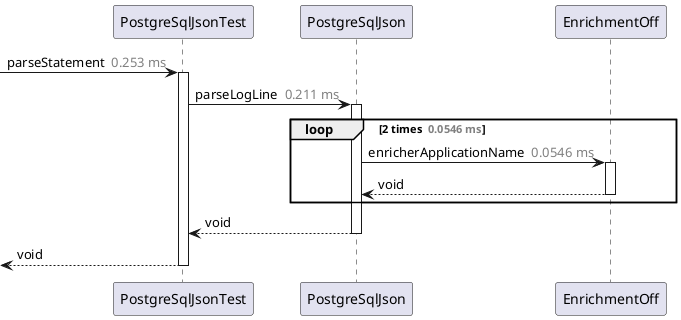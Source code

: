 @startuml

participant PostgreSqlJsonTest as "PostgreSqlJsonTest"
participant PostgreSqlJson as "PostgreSqlJson"
participant EnrichmentOff as "EnrichmentOff"
  [->PostgreSqlJsonTest: parseStatement <color:gray> 0.253 ms</color>
  activate PostgreSqlJsonTest
    PostgreSqlJsonTest->PostgreSqlJson: parseLogLine <color:gray> 0.211 ms</color>
    activate PostgreSqlJson
      Loop 2 times <color:gray> 0.0546 ms</color>
        PostgreSqlJson->EnrichmentOff: enricherApplicationName <color:gray> 0.0546 ms</color>
        activate EnrichmentOff
        PostgreSqlJson<--EnrichmentOff: void
        deactivate EnrichmentOff
      End
    PostgreSqlJsonTest<--PostgreSqlJson: void
    deactivate PostgreSqlJson
  [<--PostgreSqlJsonTest: void
  deactivate PostgreSqlJsonTest
@enduml